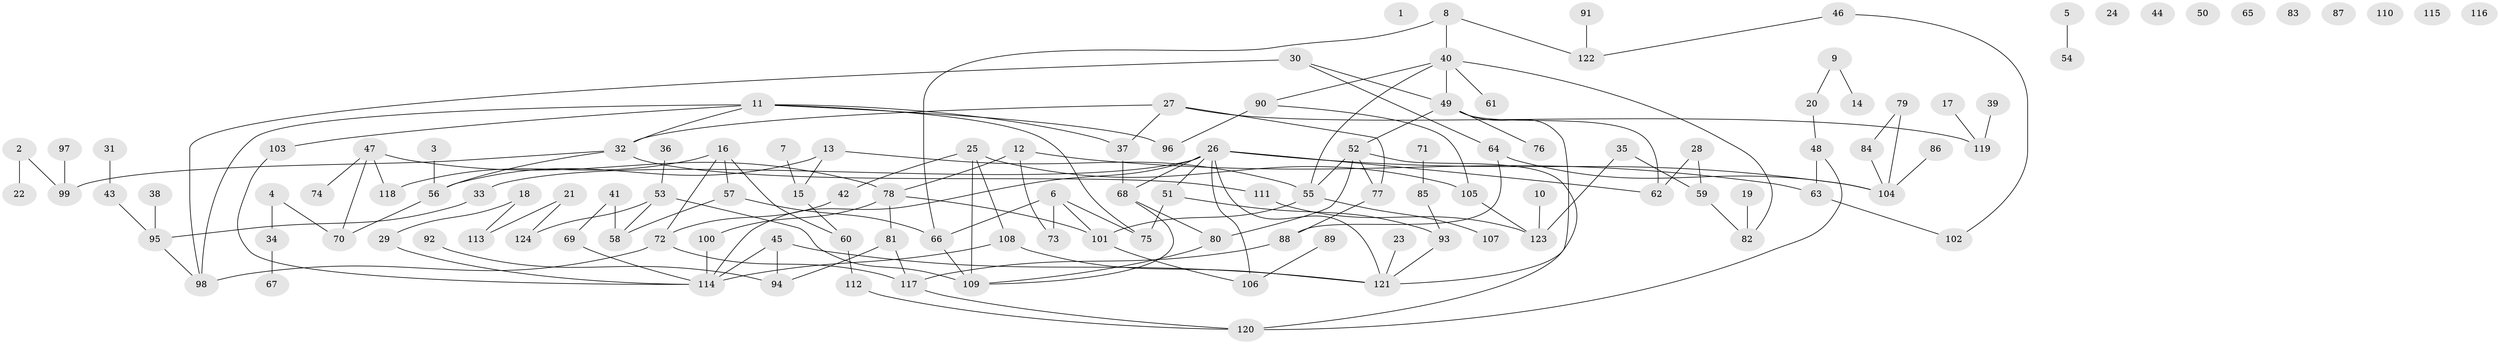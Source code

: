 // Generated by graph-tools (version 1.1) at 2025/39/03/09/25 04:39:09]
// undirected, 124 vertices, 156 edges
graph export_dot {
graph [start="1"]
  node [color=gray90,style=filled];
  1;
  2;
  3;
  4;
  5;
  6;
  7;
  8;
  9;
  10;
  11;
  12;
  13;
  14;
  15;
  16;
  17;
  18;
  19;
  20;
  21;
  22;
  23;
  24;
  25;
  26;
  27;
  28;
  29;
  30;
  31;
  32;
  33;
  34;
  35;
  36;
  37;
  38;
  39;
  40;
  41;
  42;
  43;
  44;
  45;
  46;
  47;
  48;
  49;
  50;
  51;
  52;
  53;
  54;
  55;
  56;
  57;
  58;
  59;
  60;
  61;
  62;
  63;
  64;
  65;
  66;
  67;
  68;
  69;
  70;
  71;
  72;
  73;
  74;
  75;
  76;
  77;
  78;
  79;
  80;
  81;
  82;
  83;
  84;
  85;
  86;
  87;
  88;
  89;
  90;
  91;
  92;
  93;
  94;
  95;
  96;
  97;
  98;
  99;
  100;
  101;
  102;
  103;
  104;
  105;
  106;
  107;
  108;
  109;
  110;
  111;
  112;
  113;
  114;
  115;
  116;
  117;
  118;
  119;
  120;
  121;
  122;
  123;
  124;
  2 -- 22;
  2 -- 99;
  3 -- 56;
  4 -- 34;
  4 -- 70;
  5 -- 54;
  6 -- 66;
  6 -- 73;
  6 -- 75;
  6 -- 101;
  7 -- 15;
  8 -- 40;
  8 -- 66;
  8 -- 122;
  9 -- 14;
  9 -- 20;
  10 -- 123;
  11 -- 32;
  11 -- 37;
  11 -- 75;
  11 -- 96;
  11 -- 98;
  11 -- 103;
  12 -- 63;
  12 -- 73;
  12 -- 78;
  13 -- 15;
  13 -- 55;
  13 -- 56;
  15 -- 60;
  16 -- 57;
  16 -- 60;
  16 -- 72;
  16 -- 118;
  17 -- 119;
  18 -- 29;
  18 -- 113;
  19 -- 82;
  20 -- 48;
  21 -- 113;
  21 -- 124;
  23 -- 121;
  25 -- 42;
  25 -- 105;
  25 -- 108;
  25 -- 109;
  26 -- 33;
  26 -- 51;
  26 -- 62;
  26 -- 68;
  26 -- 104;
  26 -- 106;
  26 -- 114;
  26 -- 121;
  27 -- 32;
  27 -- 37;
  27 -- 77;
  27 -- 119;
  28 -- 59;
  28 -- 62;
  29 -- 114;
  30 -- 49;
  30 -- 64;
  30 -- 98;
  31 -- 43;
  32 -- 56;
  32 -- 99;
  32 -- 111;
  33 -- 95;
  34 -- 67;
  35 -- 59;
  35 -- 123;
  36 -- 53;
  37 -- 68;
  38 -- 95;
  39 -- 119;
  40 -- 49;
  40 -- 55;
  40 -- 61;
  40 -- 82;
  40 -- 90;
  41 -- 58;
  41 -- 69;
  42 -- 72;
  43 -- 95;
  45 -- 94;
  45 -- 114;
  45 -- 121;
  46 -- 102;
  46 -- 122;
  47 -- 70;
  47 -- 74;
  47 -- 78;
  47 -- 118;
  48 -- 63;
  48 -- 120;
  49 -- 52;
  49 -- 62;
  49 -- 76;
  49 -- 121;
  51 -- 75;
  51 -- 93;
  52 -- 55;
  52 -- 77;
  52 -- 80;
  52 -- 120;
  53 -- 58;
  53 -- 109;
  53 -- 124;
  55 -- 101;
  55 -- 107;
  56 -- 70;
  57 -- 58;
  57 -- 66;
  59 -- 82;
  60 -- 112;
  63 -- 102;
  64 -- 88;
  64 -- 104;
  66 -- 109;
  68 -- 80;
  68 -- 109;
  69 -- 114;
  71 -- 85;
  72 -- 98;
  72 -- 117;
  77 -- 88;
  78 -- 81;
  78 -- 100;
  78 -- 101;
  79 -- 84;
  79 -- 104;
  80 -- 109;
  81 -- 94;
  81 -- 117;
  84 -- 104;
  85 -- 93;
  86 -- 104;
  88 -- 117;
  89 -- 106;
  90 -- 96;
  90 -- 105;
  91 -- 122;
  92 -- 94;
  93 -- 121;
  95 -- 98;
  97 -- 99;
  100 -- 114;
  101 -- 106;
  103 -- 114;
  105 -- 123;
  108 -- 114;
  108 -- 121;
  111 -- 123;
  112 -- 120;
  117 -- 120;
}
